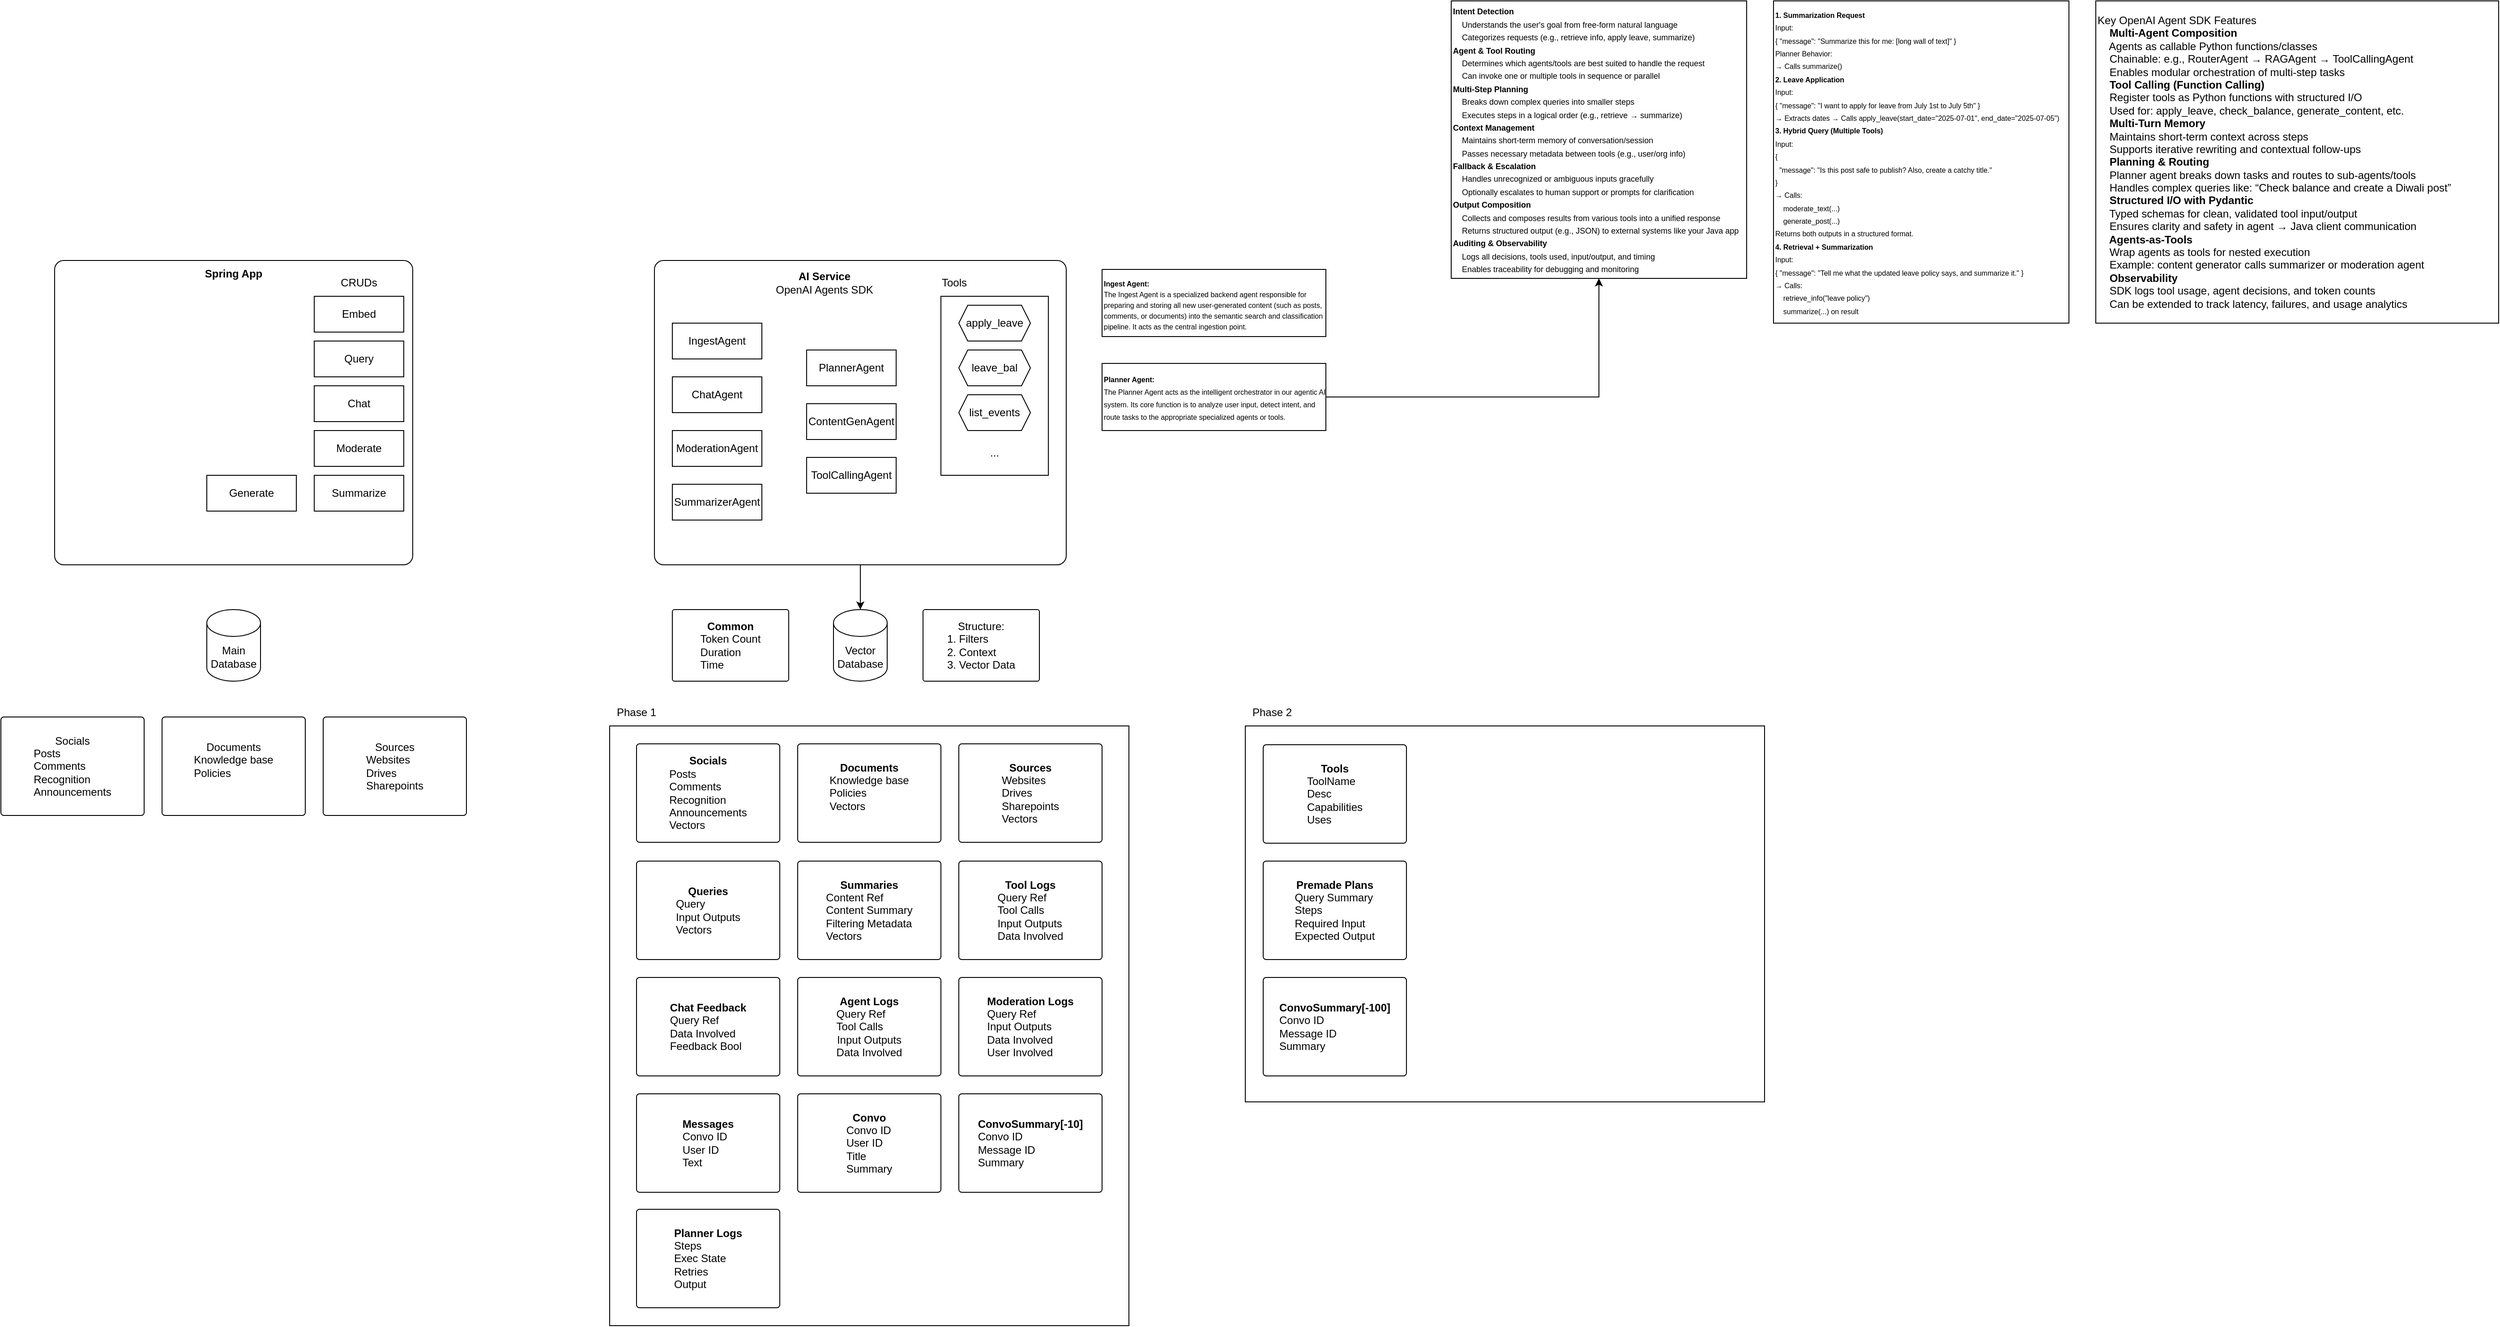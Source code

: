<mxfile version="27.1.5">
  <diagram name="Page-1" id="6BmJr5rbr6GqPgEecNDf">
    <mxGraphModel dx="3029" dy="1607" grid="1" gridSize="10" guides="1" tooltips="1" connect="1" arrows="1" fold="1" page="0" pageScale="1" pageWidth="850" pageHeight="1100" math="0" shadow="0">
      <root>
        <mxCell id="0" />
        <mxCell id="1" parent="0" />
        <mxCell id="sI5unZWtDdbz9k2Sz7qP-52" value="" style="rounded=0;whiteSpace=wrap;html=1;fillColor=none;" parent="1" vertex="1">
          <mxGeometry x="-910" y="230" width="580" height="670" as="geometry" />
        </mxCell>
        <mxCell id="sI5unZWtDdbz9k2Sz7qP-54" value="" style="rounded=0;whiteSpace=wrap;html=1;fillColor=none;" parent="1" vertex="1">
          <mxGeometry x="-200" y="230" width="580" height="420" as="geometry" />
        </mxCell>
        <mxCell id="sI5unZWtDdbz9k2Sz7qP-48" style="edgeStyle=orthogonalEdgeStyle;rounded=0;orthogonalLoop=1;jettySize=auto;html=1;" parent="1" source="sI5unZWtDdbz9k2Sz7qP-1" target="sI5unZWtDdbz9k2Sz7qP-4" edge="1">
          <mxGeometry relative="1" as="geometry" />
        </mxCell>
        <mxCell id="sI5unZWtDdbz9k2Sz7qP-1" value="" style="rounded=1;whiteSpace=wrap;html=1;arcSize=3;" parent="1" vertex="1">
          <mxGeometry x="-860" y="-290" width="460" height="340" as="geometry" />
        </mxCell>
        <mxCell id="sI5unZWtDdbz9k2Sz7qP-2" value="&lt;div&gt;&lt;b&gt;AI Service&lt;/b&gt;&lt;/div&gt;&lt;div&gt;OpenAI Agents SDK&lt;/div&gt;" style="text;html=1;align=center;verticalAlign=middle;whiteSpace=wrap;rounded=0;" parent="1" vertex="1">
          <mxGeometry x="-730" y="-280" width="120" height="30" as="geometry" />
        </mxCell>
        <mxCell id="sI5unZWtDdbz9k2Sz7qP-4" value="Vector Database" style="shape=cylinder3;whiteSpace=wrap;html=1;boundedLbl=1;backgroundOutline=1;size=15;" parent="1" vertex="1">
          <mxGeometry x="-660" y="100" width="60" height="80" as="geometry" />
        </mxCell>
        <mxCell id="sI5unZWtDdbz9k2Sz7qP-6" value="&lt;div&gt;&lt;b&gt;Socials&lt;/b&gt;&lt;/div&gt;&lt;div align=&quot;left&quot;&gt;Posts&lt;/div&gt;&lt;div align=&quot;left&quot;&gt;Comments&lt;/div&gt;&lt;div align=&quot;left&quot;&gt;Recognition&lt;/div&gt;&lt;div align=&quot;left&quot;&gt;Announcements&lt;/div&gt;&lt;div align=&quot;left&quot;&gt;Vectors&lt;/div&gt;" style="rounded=1;whiteSpace=wrap;html=1;arcSize=3;" parent="1" vertex="1">
          <mxGeometry x="-880" y="250" width="160" height="110" as="geometry" />
        </mxCell>
        <mxCell id="sI5unZWtDdbz9k2Sz7qP-7" value="&lt;div&gt;Structure:&lt;/div&gt;&lt;div align=&quot;left&quot;&gt;1. Filters&lt;/div&gt;&lt;div align=&quot;left&quot;&gt;2. Context&lt;/div&gt;&lt;div align=&quot;left&quot;&gt;3. Vector Data&lt;/div&gt;" style="rounded=1;whiteSpace=wrap;html=1;arcSize=3;" parent="1" vertex="1">
          <mxGeometry x="-560" y="100" width="130" height="80" as="geometry" />
        </mxCell>
        <mxCell id="sI5unZWtDdbz9k2Sz7qP-8" value="&lt;div&gt;&lt;b&gt;Documents&lt;/b&gt;&lt;/div&gt;&lt;div align=&quot;left&quot;&gt;Knowledge base&lt;/div&gt;&lt;div align=&quot;left&quot;&gt;Policies&lt;/div&gt;&lt;div align=&quot;left&quot;&gt;Vectors&lt;/div&gt;&lt;div align=&quot;left&quot;&gt;&lt;br&gt;&lt;/div&gt;" style="rounded=1;whiteSpace=wrap;html=1;arcSize=3;" parent="1" vertex="1">
          <mxGeometry x="-700" y="250" width="160" height="110" as="geometry" />
        </mxCell>
        <mxCell id="sI5unZWtDdbz9k2Sz7qP-9" value="&lt;div&gt;&lt;b&gt;Sources&lt;/b&gt;&lt;/div&gt;&lt;div align=&quot;left&quot;&gt;Websites&lt;/div&gt;&lt;div align=&quot;left&quot;&gt;Drives&lt;/div&gt;&lt;div align=&quot;left&quot;&gt;Sharepoints&lt;/div&gt;&lt;div align=&quot;left&quot;&gt;Vectors&lt;/div&gt;" style="rounded=1;whiteSpace=wrap;html=1;arcSize=3;" parent="1" vertex="1">
          <mxGeometry x="-520" y="250" width="160" height="110" as="geometry" />
        </mxCell>
        <mxCell id="sI5unZWtDdbz9k2Sz7qP-10" value="" style="rounded=1;whiteSpace=wrap;html=1;arcSize=3;" parent="1" vertex="1">
          <mxGeometry x="-1530" y="-290" width="400" height="340" as="geometry" />
        </mxCell>
        <mxCell id="sI5unZWtDdbz9k2Sz7qP-11" value="&lt;div&gt;&lt;b&gt;Spring App&lt;/b&gt;&lt;/div&gt;" style="text;html=1;align=center;verticalAlign=middle;whiteSpace=wrap;rounded=0;" parent="1" vertex="1">
          <mxGeometry x="-1390" y="-290" width="120" height="30" as="geometry" />
        </mxCell>
        <mxCell id="sI5unZWtDdbz9k2Sz7qP-13" value="IngestAgent" style="rounded=0;whiteSpace=wrap;html=1;" parent="1" vertex="1">
          <mxGeometry x="-840" y="-220" width="100" height="40" as="geometry" />
        </mxCell>
        <mxCell id="sI5unZWtDdbz9k2Sz7qP-14" value="&lt;div style=&quot;line-height: 100%;&quot;&gt;&lt;div align=&quot;left&quot;&gt;&lt;b&gt;&lt;font style=&quot;font-size: 8px; line-height: 100%;&quot;&gt;Ingest Agent:&lt;/font&gt;&lt;/b&gt;&lt;/div&gt;&lt;div align=&quot;left&quot;&gt;&lt;font style=&quot;font-size: 8px; line-height: 100%;&quot;&gt;The &lt;span data-end=&quot;216&quot; data-start=&quot;200&quot;&gt;Ingest Agent&lt;/span&gt; is a specialized backend agent responsible for preparing and storing all new user-generated content (such as posts, comments, or documents) into the semantic search and classification pipeline. It acts as the central ingestion point.&lt;/font&gt;&lt;/div&gt;&lt;/div&gt;" style="rounded=0;whiteSpace=wrap;html=1;align=left;" parent="1" vertex="1">
          <mxGeometry x="-360" y="-280" width="250" height="75" as="geometry" />
        </mxCell>
        <mxCell id="sI5unZWtDdbz9k2Sz7qP-15" value="Main Database" style="shape=cylinder3;whiteSpace=wrap;html=1;boundedLbl=1;backgroundOutline=1;size=15;" parent="1" vertex="1">
          <mxGeometry x="-1360" y="100" width="60" height="80" as="geometry" />
        </mxCell>
        <mxCell id="sI5unZWtDdbz9k2Sz7qP-17" value="&lt;div&gt;Socials&lt;/div&gt;&lt;div align=&quot;left&quot;&gt;Posts&lt;/div&gt;&lt;div align=&quot;left&quot;&gt;Comments&lt;/div&gt;&lt;div align=&quot;left&quot;&gt;Recognition&lt;/div&gt;&lt;div align=&quot;left&quot;&gt;Announcements&lt;/div&gt;" style="rounded=1;whiteSpace=wrap;html=1;arcSize=3;" parent="1" vertex="1">
          <mxGeometry x="-1590" y="220" width="160" height="110" as="geometry" />
        </mxCell>
        <mxCell id="sI5unZWtDdbz9k2Sz7qP-18" value="&lt;div&gt;Documents&lt;/div&gt;&lt;div align=&quot;left&quot;&gt;Knowledge base&lt;/div&gt;&lt;div align=&quot;left&quot;&gt;Policies&lt;/div&gt;&lt;div align=&quot;left&quot;&gt;&lt;br&gt;&lt;/div&gt;" style="rounded=1;whiteSpace=wrap;html=1;arcSize=3;" parent="1" vertex="1">
          <mxGeometry x="-1410" y="220" width="160" height="110" as="geometry" />
        </mxCell>
        <mxCell id="sI5unZWtDdbz9k2Sz7qP-19" value="&lt;div&gt;Sources&lt;/div&gt;&lt;div align=&quot;left&quot;&gt;Websites&lt;/div&gt;&lt;div align=&quot;left&quot;&gt;Drives&lt;/div&gt;&lt;div align=&quot;left&quot;&gt;Sharepoints&lt;/div&gt;" style="rounded=1;whiteSpace=wrap;html=1;arcSize=3;" parent="1" vertex="1">
          <mxGeometry x="-1230" y="220" width="160" height="110" as="geometry" />
        </mxCell>
        <mxCell id="sI5unZWtDdbz9k2Sz7qP-20" value="&lt;div&gt;&lt;b&gt;Queries&lt;/b&gt;&lt;/div&gt;&lt;div align=&quot;left&quot;&gt;Query&lt;/div&gt;Input Outputs&lt;div align=&quot;left&quot;&gt;Vectors&lt;/div&gt;" style="rounded=1;whiteSpace=wrap;html=1;arcSize=3;" parent="1" vertex="1">
          <mxGeometry x="-880" y="381" width="160" height="110" as="geometry" />
        </mxCell>
        <mxCell id="sI5unZWtDdbz9k2Sz7qP-21" value="&lt;div&gt;&lt;b&gt;Summaries&lt;/b&gt;&lt;/div&gt;&lt;div align=&quot;left&quot;&gt;Content Ref&lt;/div&gt;&lt;div align=&quot;left&quot;&gt;Content Summary&lt;/div&gt;&lt;div align=&quot;left&quot;&gt;Filtering Metadata&lt;/div&gt;&lt;div align=&quot;left&quot;&gt;Vectors&lt;/div&gt;" style="rounded=1;whiteSpace=wrap;html=1;arcSize=3;" parent="1" vertex="1">
          <mxGeometry x="-700" y="381" width="160" height="110" as="geometry" />
        </mxCell>
        <mxCell id="sI5unZWtDdbz9k2Sz7qP-22" value="&lt;div align=&quot;center&quot;&gt;&lt;b&gt;Tool Logs&lt;/b&gt;&lt;/div&gt;&lt;div align=&quot;left&quot;&gt;Query Ref&lt;/div&gt;&lt;div align=&quot;left&quot;&gt;Tool Calls&lt;/div&gt;&lt;div align=&quot;left&quot;&gt;Input Outputs&lt;/div&gt;&lt;div align=&quot;left&quot;&gt;Data Involved&lt;/div&gt;" style="rounded=1;whiteSpace=wrap;html=1;arcSize=3;align=center;" parent="1" vertex="1">
          <mxGeometry x="-520" y="381" width="160" height="110" as="geometry" />
        </mxCell>
        <mxCell id="sI5unZWtDdbz9k2Sz7qP-23" value="&lt;div&gt;&lt;b&gt;Chat Feedback&lt;/b&gt;&lt;/div&gt;&lt;div align=&quot;left&quot;&gt;Query Ref&lt;/div&gt;&lt;div align=&quot;left&quot;&gt;Data Involved&lt;/div&gt;&lt;div align=&quot;left&quot;&gt;Feedback Bool&lt;/div&gt;" style="rounded=1;whiteSpace=wrap;html=1;arcSize=3;" parent="1" vertex="1">
          <mxGeometry x="-880" y="511" width="160" height="110" as="geometry" />
        </mxCell>
        <mxCell id="sI5unZWtDdbz9k2Sz7qP-24" value="&lt;div align=&quot;center&quot;&gt;&lt;b&gt;Agent Logs&lt;/b&gt;&lt;/div&gt;&lt;div align=&quot;left&quot;&gt;Query Ref&lt;/div&gt;&lt;div align=&quot;left&quot;&gt;Tool Calls&lt;/div&gt;&lt;div&gt;Input Outputs&lt;/div&gt;&lt;div&gt;Data Involved&lt;/div&gt;" style="rounded=1;whiteSpace=wrap;html=1;arcSize=3;align=center;" parent="1" vertex="1">
          <mxGeometry x="-700" y="511" width="160" height="110" as="geometry" />
        </mxCell>
        <mxCell id="sI5unZWtDdbz9k2Sz7qP-25" value="&lt;div&gt;&lt;b&gt;Common&lt;/b&gt;&lt;/div&gt;&lt;div align=&quot;left&quot;&gt;Token Count&lt;/div&gt;&lt;div align=&quot;left&quot;&gt;Duration&lt;/div&gt;&lt;div align=&quot;left&quot;&gt;Time&lt;/div&gt;" style="rounded=1;whiteSpace=wrap;html=1;arcSize=3;" parent="1" vertex="1">
          <mxGeometry x="-840" y="100" width="130" height="80" as="geometry" />
        </mxCell>
        <mxCell id="sI5unZWtDdbz9k2Sz7qP-26" value="&lt;div align=&quot;center&quot;&gt;&lt;b&gt;Moderation Logs&lt;/b&gt;&lt;/div&gt;&lt;div align=&quot;left&quot;&gt;Query Ref&lt;/div&gt;&lt;div align=&quot;left&quot;&gt;Input Outputs&lt;/div&gt;&lt;div align=&quot;left&quot;&gt;Data Involved&lt;/div&gt;&lt;div align=&quot;left&quot;&gt;User Involved&lt;/div&gt;" style="rounded=1;whiteSpace=wrap;html=1;arcSize=3;align=center;" parent="1" vertex="1">
          <mxGeometry x="-520" y="511" width="160" height="110" as="geometry" />
        </mxCell>
        <mxCell id="sI5unZWtDdbz9k2Sz7qP-27" value="SummarizerAgent" style="rounded=0;whiteSpace=wrap;html=1;" parent="1" vertex="1">
          <mxGeometry x="-840" y="-40" width="100" height="40" as="geometry" />
        </mxCell>
        <mxCell id="sI5unZWtDdbz9k2Sz7qP-31" value="ModerationAgent" style="rounded=0;whiteSpace=wrap;html=1;" parent="1" vertex="1">
          <mxGeometry x="-840" y="-100" width="100" height="40" as="geometry" />
        </mxCell>
        <mxCell id="sI5unZWtDdbz9k2Sz7qP-32" value="ToolCallingAgent" style="rounded=0;whiteSpace=wrap;html=1;" parent="1" vertex="1">
          <mxGeometry x="-690" y="-70" width="100" height="40" as="geometry" />
        </mxCell>
        <mxCell id="sI5unZWtDdbz9k2Sz7qP-33" value="ContentGenAgent" style="rounded=0;whiteSpace=wrap;html=1;" parent="1" vertex="1">
          <mxGeometry x="-690" y="-130" width="100" height="40" as="geometry" />
        </mxCell>
        <mxCell id="sI5unZWtDdbz9k2Sz7qP-34" value="PlannerAgent" style="rounded=0;whiteSpace=wrap;html=1;" parent="1" vertex="1">
          <mxGeometry x="-690" y="-190" width="100" height="40" as="geometry" />
        </mxCell>
        <mxCell id="sI5unZWtDdbz9k2Sz7qP-35" value="ChatAgent" style="rounded=0;whiteSpace=wrap;html=1;" parent="1" vertex="1">
          <mxGeometry x="-840" y="-160" width="100" height="40" as="geometry" />
        </mxCell>
        <mxCell id="sI5unZWtDdbz9k2Sz7qP-37" value="apply_leave" style="shape=hexagon;perimeter=hexagonPerimeter2;whiteSpace=wrap;html=1;fixedSize=1;size=10;" parent="1" vertex="1">
          <mxGeometry x="-520" y="-240" width="80" height="40" as="geometry" />
        </mxCell>
        <mxCell id="sI5unZWtDdbz9k2Sz7qP-38" value="leave_bal" style="shape=hexagon;perimeter=hexagonPerimeter2;whiteSpace=wrap;html=1;fixedSize=1;size=10;" parent="1" vertex="1">
          <mxGeometry x="-520" y="-190" width="80" height="40" as="geometry" />
        </mxCell>
        <mxCell id="sI5unZWtDdbz9k2Sz7qP-40" value="list_events" style="shape=hexagon;perimeter=hexagonPerimeter2;whiteSpace=wrap;html=1;fixedSize=1;size=10;" parent="1" vertex="1">
          <mxGeometry x="-520" y="-140" width="80" height="40" as="geometry" />
        </mxCell>
        <mxCell id="sI5unZWtDdbz9k2Sz7qP-41" value="..." style="text;html=1;align=center;verticalAlign=middle;whiteSpace=wrap;rounded=0;" parent="1" vertex="1">
          <mxGeometry x="-510" y="-90" width="60" height="30" as="geometry" />
        </mxCell>
        <mxCell id="sI5unZWtDdbz9k2Sz7qP-42" value="" style="rounded=0;whiteSpace=wrap;html=1;fillColor=none;" parent="1" vertex="1">
          <mxGeometry x="-540" y="-250" width="120" height="200" as="geometry" />
        </mxCell>
        <mxCell id="sI5unZWtDdbz9k2Sz7qP-43" value="Tools" style="text;html=1;align=center;verticalAlign=middle;whiteSpace=wrap;rounded=0;" parent="1" vertex="1">
          <mxGeometry x="-555" y="-280" width="60" height="30" as="geometry" />
        </mxCell>
        <mxCell id="sI5unZWtDdbz9k2Sz7qP-47" style="edgeStyle=orthogonalEdgeStyle;rounded=0;orthogonalLoop=1;jettySize=auto;html=1;" parent="1" source="sI5unZWtDdbz9k2Sz7qP-44" target="sI5unZWtDdbz9k2Sz7qP-46" edge="1">
          <mxGeometry relative="1" as="geometry" />
        </mxCell>
        <mxCell id="sI5unZWtDdbz9k2Sz7qP-44" value="&lt;div style=&quot;line-height: 100%;&quot;&gt;&lt;div align=&quot;left&quot;&gt;&lt;font style=&quot;font-size: 8px;&quot;&gt;&lt;b&gt;&lt;font style=&quot;line-height: 100%;&quot;&gt;Planner Agent:&lt;/font&gt;&lt;/b&gt;&lt;/font&gt;&lt;/div&gt;&lt;font style=&quot;font-size: 8px;&quot;&gt;The Planner Agent acts as the intelligent orchestrator in our agentic AI system. Its core function is to analyze user input, detect intent, and route tasks to the appropriate specialized agents or tools.&lt;/font&gt;&lt;/div&gt;" style="rounded=0;whiteSpace=wrap;html=1;align=left;" parent="1" vertex="1">
          <mxGeometry x="-360" y="-175" width="250" height="75" as="geometry" />
        </mxCell>
        <mxCell id="sI5unZWtDdbz9k2Sz7qP-46" value="&lt;font style=&quot;font-size: 9px; line-height: 100%;&quot;&gt;&lt;b&gt;Intent Detection&lt;/b&gt;&lt;br&gt;&amp;nbsp;&amp;nbsp;&amp;nbsp; Understands the user&#39;s goal from free-form natural language&lt;br&gt;&amp;nbsp;&amp;nbsp;&amp;nbsp; Categorizes requests (e.g., retrieve info, apply leave, summarize)&lt;br&gt;&lt;b&gt;Agent &amp;amp; Tool Routing&lt;/b&gt;&lt;br&gt;&amp;nbsp;&amp;nbsp;&amp;nbsp; Determines which agents/tools are best suited to handle the request&lt;br&gt;&amp;nbsp;&amp;nbsp;&amp;nbsp; Can invoke one or multiple tools in sequence or parallel&lt;br&gt;&lt;b&gt;Multi-Step Planning&lt;/b&gt;&lt;br&gt;&amp;nbsp;&amp;nbsp;&amp;nbsp; Breaks down complex queries into smaller steps&lt;br&gt;&amp;nbsp;&amp;nbsp;&amp;nbsp; Executes steps in a logical order (e.g., retrieve → summarize)&lt;br&gt;&lt;b&gt;Context Management&lt;/b&gt;&lt;br&gt;&amp;nbsp;&amp;nbsp;&amp;nbsp; Maintains short-term memory of conversation/session&lt;br&gt;&amp;nbsp;&amp;nbsp;&amp;nbsp; Passes necessary metadata between tools (e.g., user/org info)&lt;br&gt;&lt;b&gt;Fallback &amp;amp; Escalation&lt;/b&gt;&lt;br&gt;&amp;nbsp;&amp;nbsp;&amp;nbsp; Handles unrecognized or ambiguous inputs gracefully&lt;br&gt;&amp;nbsp;&amp;nbsp;&amp;nbsp; Optionally escalates to human support or prompts for clarification&lt;br&gt;&lt;b&gt;Output Composition&lt;/b&gt;&lt;br&gt;&amp;nbsp;&amp;nbsp;&amp;nbsp; Collects and composes results from various tools into a unified response&lt;br&gt;&amp;nbsp;&amp;nbsp;&amp;nbsp; Returns structured output (e.g., JSON) to external systems like your Java app&lt;br&gt;&lt;b&gt;Auditing &amp;amp; Observability&lt;/b&gt;&lt;br&gt;&amp;nbsp;&amp;nbsp;&amp;nbsp; Logs all decisions, tools used, input/output, and timing&lt;br&gt;&amp;nbsp;&amp;nbsp;&amp;nbsp; Enables traceability for debugging and monitoring&lt;/font&gt;" style="rounded=0;whiteSpace=wrap;html=1;align=left;" parent="1" vertex="1">
          <mxGeometry x="30" y="-580" width="330" height="310" as="geometry" />
        </mxCell>
        <mxCell id="sI5unZWtDdbz9k2Sz7qP-49" value="&lt;b&gt;&lt;font style=&quot;font-size: 8px; line-height: 100%;&quot;&gt;1. Summarization Request&lt;/font&gt;&lt;/b&gt;&lt;br&gt;&lt;font style=&quot;font-size: 8px; line-height: 100%;&quot;&gt;Input:&lt;/font&gt;&lt;br&gt;&lt;font style=&quot;font-size: 8px; line-height: 100%;&quot;&gt;{ &quot;message&quot;: &quot;Summarize this for me: [long wall of text]&quot; }&lt;/font&gt;&lt;br&gt;&lt;font style=&quot;font-size: 8px; line-height: 100%;&quot;&gt;Planner Behavior:&lt;/font&gt;&lt;br&gt;&lt;font style=&quot;font-size: 8px; line-height: 100%;&quot;&gt;→ Calls summarize()&lt;/font&gt;&lt;br&gt;&lt;b&gt;&lt;font style=&quot;font-size: 8px; line-height: 100%;&quot;&gt;2. Leave Application&lt;/font&gt;&lt;/b&gt;&lt;br&gt;&lt;font style=&quot;font-size: 8px; line-height: 100%;&quot;&gt;Input:&lt;/font&gt;&lt;br&gt;&lt;font style=&quot;font-size: 8px; line-height: 100%;&quot;&gt;{ &quot;message&quot;: &quot;I want to apply for leave from July 1st to July 5th&quot; }&lt;/font&gt;&lt;br&gt;&lt;font style=&quot;font-size: 8px; line-height: 100%;&quot;&gt;→ Extracts dates → Calls apply_leave(start_date=&quot;2025-07-01&quot;, end_date=&quot;2025-07-05&quot;)&lt;/font&gt;&lt;br&gt;&lt;b&gt;&lt;font style=&quot;font-size: 8px; line-height: 100%;&quot;&gt;3. Hybrid Query (Multiple Tools)&lt;/font&gt;&lt;/b&gt;&lt;br&gt;&lt;font style=&quot;font-size: 8px; line-height: 100%;&quot;&gt;Input:&lt;/font&gt;&lt;br&gt;&lt;font style=&quot;font-size: 8px; line-height: 100%;&quot;&gt;{&lt;/font&gt;&lt;br&gt;&lt;font style=&quot;font-size: 8px; line-height: 100%;&quot;&gt;&amp;nbsp; &quot;message&quot;: &quot;Is this post safe to publish? Also, create a catchy title.&quot;&lt;/font&gt;&lt;br&gt;&lt;font style=&quot;font-size: 8px; line-height: 100%;&quot;&gt;}&lt;/font&gt;&lt;br&gt;&lt;font style=&quot;font-size: 8px; line-height: 100%;&quot;&gt;→ Calls:&lt;/font&gt;&lt;br&gt;&lt;font style=&quot;font-size: 8px; line-height: 100%;&quot;&gt;&amp;nbsp;&amp;nbsp;&amp;nbsp; moderate_text(...)&lt;/font&gt;&lt;br&gt;&lt;font style=&quot;font-size: 8px; line-height: 100%;&quot;&gt;&amp;nbsp;&amp;nbsp;&amp;nbsp; generate_post(...)&lt;/font&gt;&lt;br&gt;&lt;font style=&quot;font-size: 8px; line-height: 100%;&quot;&gt;Returns both outputs in a structured format.&lt;/font&gt;&lt;br&gt;&lt;b&gt;&lt;font style=&quot;font-size: 8px; line-height: 100%;&quot;&gt;4. Retrieval + Summarization&lt;/font&gt;&lt;/b&gt;&lt;br&gt;&lt;font style=&quot;font-size: 8px; line-height: 100%;&quot;&gt;Input:&lt;/font&gt;&lt;br&gt;&lt;font style=&quot;font-size: 8px; line-height: 100%;&quot;&gt;{ &quot;message&quot;: &quot;Tell me what the updated leave policy says, and summarize it.&quot; }&lt;/font&gt;&lt;br&gt;&lt;font style=&quot;font-size: 8px; line-height: 100%;&quot;&gt;→ Calls:&lt;/font&gt;&lt;br&gt;&lt;font style=&quot;font-size: 8px; line-height: 100%;&quot;&gt;&amp;nbsp;&amp;nbsp;&amp;nbsp; retrieve_info(&quot;leave policy&quot;)&lt;/font&gt;&lt;br&gt;&lt;font style=&quot;font-size: 8px; line-height: 100%;&quot;&gt;&amp;nbsp;&amp;nbsp;&amp;nbsp; summarize(...) on result&lt;/font&gt;" style="rounded=0;whiteSpace=wrap;html=1;align=left;" parent="1" vertex="1">
          <mxGeometry x="390" y="-580" width="330" height="360" as="geometry" />
        </mxCell>
        <mxCell id="sI5unZWtDdbz9k2Sz7qP-50" value="Key OpenAI Agent SDK Features&lt;br&gt;&amp;nbsp;&amp;nbsp;&amp;nbsp; &lt;b&gt;Multi-Agent Composition&lt;/b&gt;&lt;br&gt;&amp;nbsp;&amp;nbsp;&amp;nbsp; Agents as callable Python functions/classes&lt;br&gt;&amp;nbsp;&amp;nbsp;&amp;nbsp; Chainable: e.g., RouterAgent → RAGAgent → ToolCallingAgent&lt;br&gt;&amp;nbsp;&amp;nbsp;&amp;nbsp; Enables modular orchestration of multi-step tasks&lt;br&gt;&lt;b&gt;&amp;nbsp;&amp;nbsp;&amp;nbsp; Tool Calling (Function Calling)&lt;/b&gt;&lt;br&gt;&amp;nbsp;&amp;nbsp;&amp;nbsp; Register tools as Python functions with structured I/O&lt;br&gt;&amp;nbsp;&amp;nbsp;&amp;nbsp; Used for: apply_leave, check_balance, generate_content, etc.&lt;br&gt;&lt;b&gt;&amp;nbsp;&amp;nbsp;&amp;nbsp; Multi-Turn Memory&lt;/b&gt;&lt;br&gt;&amp;nbsp;&amp;nbsp;&amp;nbsp; Maintains short-term context across steps&lt;br&gt;&amp;nbsp;&amp;nbsp;&amp;nbsp; Supports iterative rewriting and contextual follow-ups&lt;br&gt;&lt;b&gt;&amp;nbsp;&amp;nbsp;&amp;nbsp; Planning &amp;amp; Routing&lt;/b&gt;&lt;br&gt;&amp;nbsp;&amp;nbsp;&amp;nbsp; Planner agent breaks down tasks and routes to sub-agents/tools&lt;br&gt;&amp;nbsp;&amp;nbsp;&amp;nbsp; Handles complex queries like: “Check balance and create a Diwali post”&lt;br&gt;&lt;b&gt;&amp;nbsp;&amp;nbsp;&amp;nbsp; Structured I/O with Pydantic&lt;/b&gt;&lt;br&gt;&amp;nbsp;&amp;nbsp;&amp;nbsp; Typed schemas for clean, validated tool input/output&lt;br&gt;&amp;nbsp;&amp;nbsp;&amp;nbsp; Ensures clarity and safety in agent → Java client communication&lt;br&gt;&lt;b&gt;&amp;nbsp;&amp;nbsp;&amp;nbsp; Agents-as-Tools&lt;/b&gt;&lt;br&gt;&amp;nbsp;&amp;nbsp;&amp;nbsp; Wrap agents as tools for nested execution&lt;br&gt;&amp;nbsp;&amp;nbsp;&amp;nbsp; Example: content generator calls summarizer or moderation agent&lt;br&gt;&lt;div&gt;&lt;b&gt;&amp;nbsp;&amp;nbsp;&amp;nbsp; Observability&lt;/b&gt;&lt;br&gt;&lt;/div&gt;&lt;div&gt;&amp;nbsp;&amp;nbsp;&amp;nbsp; SDK logs tool usage, agent decisions, and token counts&lt;/div&gt;&lt;div&gt;&amp;nbsp;&amp;nbsp;&amp;nbsp; Can be extended to track latency, failures, and usage analytics&lt;/div&gt;" style="rounded=0;whiteSpace=wrap;html=1;align=left;" parent="1" vertex="1">
          <mxGeometry x="750" y="-580" width="450" height="360" as="geometry" />
        </mxCell>
        <mxCell id="sI5unZWtDdbz9k2Sz7qP-51" value="&lt;div&gt;&lt;b&gt;Tools&lt;/b&gt;&lt;/div&gt;&lt;div align=&quot;left&quot;&gt;ToolName&lt;/div&gt;&lt;div align=&quot;left&quot;&gt;Desc&lt;/div&gt;&lt;div align=&quot;left&quot;&gt;Capabilities&lt;/div&gt;&lt;div align=&quot;left&quot;&gt;Uses&lt;/div&gt;" style="rounded=1;whiteSpace=wrap;html=1;arcSize=3;" parent="1" vertex="1">
          <mxGeometry x="-180" y="251" width="160" height="110" as="geometry" />
        </mxCell>
        <mxCell id="sI5unZWtDdbz9k2Sz7qP-53" value="Phase 1" style="text;html=1;align=center;verticalAlign=middle;whiteSpace=wrap;rounded=0;" parent="1" vertex="1">
          <mxGeometry x="-910" y="200" width="60" height="30" as="geometry" />
        </mxCell>
        <mxCell id="sI5unZWtDdbz9k2Sz7qP-55" value="&lt;div&gt;&lt;b&gt;Planner Logs&lt;/b&gt;&lt;/div&gt;&lt;div align=&quot;left&quot;&gt;Steps&lt;/div&gt;&lt;div align=&quot;left&quot;&gt;Exec State&lt;/div&gt;&lt;div align=&quot;left&quot;&gt;Retries&lt;/div&gt;&lt;div align=&quot;left&quot;&gt;Output&lt;/div&gt;" style="rounded=1;whiteSpace=wrap;html=1;arcSize=3;" parent="1" vertex="1">
          <mxGeometry x="-880" y="770" width="160" height="110" as="geometry" />
        </mxCell>
        <mxCell id="sI5unZWtDdbz9k2Sz7qP-56" value="&lt;div align=&quot;center&quot;&gt;&lt;b&gt;Premade Plans&lt;/b&gt;&lt;/div&gt;&lt;div align=&quot;left&quot;&gt;Query Summary&lt;/div&gt;&lt;div align=&quot;left&quot;&gt;Steps&lt;/div&gt;&lt;div align=&quot;left&quot;&gt;Required Input &lt;br&gt;&lt;/div&gt;&lt;div align=&quot;left&quot;&gt;Expected Output&lt;/div&gt;" style="rounded=1;whiteSpace=wrap;html=1;arcSize=3;align=center;" parent="1" vertex="1">
          <mxGeometry x="-180" y="381" width="160" height="110" as="geometry" />
        </mxCell>
        <mxCell id="sI5unZWtDdbz9k2Sz7qP-57" value="Phase 2" style="text;html=1;align=center;verticalAlign=middle;whiteSpace=wrap;rounded=0;" parent="1" vertex="1">
          <mxGeometry x="-200" y="200" width="60" height="30" as="geometry" />
        </mxCell>
        <mxCell id="sI5unZWtDdbz9k2Sz7qP-58" value="&lt;div align=&quot;center&quot;&gt;&lt;b&gt;Convo&lt;/b&gt;&lt;/div&gt;&lt;div align=&quot;left&quot;&gt;Convo ID&lt;/div&gt;&lt;div align=&quot;left&quot;&gt;User ID&lt;/div&gt;&lt;div align=&quot;left&quot;&gt;Title&lt;/div&gt;&lt;div align=&quot;left&quot;&gt;Summary&lt;/div&gt;" style="rounded=1;whiteSpace=wrap;html=1;arcSize=3;align=center;" parent="1" vertex="1">
          <mxGeometry x="-700" y="641" width="160" height="110" as="geometry" />
        </mxCell>
        <mxCell id="sI5unZWtDdbz9k2Sz7qP-59" value="&lt;div align=&quot;center&quot;&gt;&lt;b&gt;ConvoSummary[-10]&lt;/b&gt;&lt;/div&gt;&lt;div align=&quot;left&quot;&gt;Convo ID&lt;/div&gt;&lt;div align=&quot;left&quot;&gt;Message ID&lt;/div&gt;&lt;div align=&quot;left&quot;&gt;Summary&lt;/div&gt;" style="rounded=1;whiteSpace=wrap;html=1;arcSize=3;align=center;" parent="1" vertex="1">
          <mxGeometry x="-520" y="641" width="160" height="110" as="geometry" />
        </mxCell>
        <mxCell id="sI5unZWtDdbz9k2Sz7qP-60" value="&lt;div align=&quot;center&quot;&gt;&lt;b&gt;ConvoSummary[-100]&lt;/b&gt;&lt;/div&gt;&lt;div align=&quot;left&quot;&gt;Convo ID&lt;/div&gt;&lt;div align=&quot;left&quot;&gt;Message ID&lt;/div&gt;&lt;div align=&quot;left&quot;&gt;Summary&lt;/div&gt;" style="rounded=1;whiteSpace=wrap;html=1;arcSize=3;align=center;" parent="1" vertex="1">
          <mxGeometry x="-180" y="511" width="160" height="110" as="geometry" />
        </mxCell>
        <mxCell id="sI5unZWtDdbz9k2Sz7qP-62" value="&lt;div&gt;&lt;b&gt;Messages&lt;/b&gt;&lt;/div&gt;&lt;div align=&quot;left&quot;&gt;Convo ID&lt;/div&gt;&lt;div align=&quot;left&quot;&gt;User ID&lt;/div&gt;&lt;div align=&quot;left&quot;&gt;Text&lt;/div&gt;" style="rounded=1;whiteSpace=wrap;html=1;arcSize=3;" parent="1" vertex="1">
          <mxGeometry x="-880" y="641" width="160" height="110" as="geometry" />
        </mxCell>
        <mxCell id="sI5unZWtDdbz9k2Sz7qP-64" value="Embed" style="rounded=0;whiteSpace=wrap;html=1;" parent="1" vertex="1">
          <mxGeometry x="-1240" y="-250" width="100" height="40" as="geometry" />
        </mxCell>
        <mxCell id="sI5unZWtDdbz9k2Sz7qP-65" value="Query" style="rounded=0;whiteSpace=wrap;html=1;" parent="1" vertex="1">
          <mxGeometry x="-1240" y="-200" width="100" height="40" as="geometry" />
        </mxCell>
        <mxCell id="sI5unZWtDdbz9k2Sz7qP-66" value="Chat" style="rounded=0;whiteSpace=wrap;html=1;" parent="1" vertex="1">
          <mxGeometry x="-1240" y="-150" width="100" height="40" as="geometry" />
        </mxCell>
        <mxCell id="sI5unZWtDdbz9k2Sz7qP-67" value="Moderate" style="rounded=0;whiteSpace=wrap;html=1;" parent="1" vertex="1">
          <mxGeometry x="-1240" y="-100" width="100" height="40" as="geometry" />
        </mxCell>
        <mxCell id="sI5unZWtDdbz9k2Sz7qP-68" value="Summarize" style="rounded=0;whiteSpace=wrap;html=1;" parent="1" vertex="1">
          <mxGeometry x="-1240" y="-50" width="100" height="40" as="geometry" />
        </mxCell>
        <mxCell id="sI5unZWtDdbz9k2Sz7qP-69" value="Generate" style="rounded=0;whiteSpace=wrap;html=1;" parent="1" vertex="1">
          <mxGeometry x="-1360" y="-50" width="100" height="40" as="geometry" />
        </mxCell>
        <mxCell id="sI5unZWtDdbz9k2Sz7qP-71" value="CRUDs" style="text;html=1;align=center;verticalAlign=middle;whiteSpace=wrap;rounded=0;" parent="1" vertex="1">
          <mxGeometry x="-1220" y="-280" width="60" height="30" as="geometry" />
        </mxCell>
      </root>
    </mxGraphModel>
  </diagram>
</mxfile>
